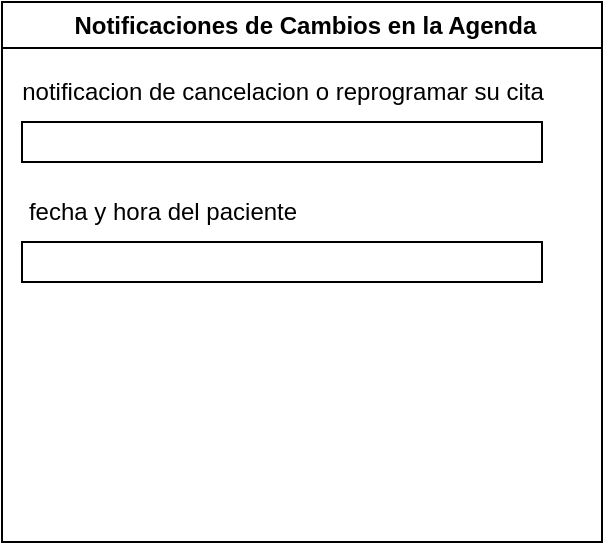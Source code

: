 <mxfile version="26.0.16">
  <diagram id="C5RBs43oDa-KdzZeNtuy" name="Page-1">
    <mxGraphModel dx="1434" dy="772" grid="1" gridSize="10" guides="1" tooltips="1" connect="1" arrows="1" fold="1" page="1" pageScale="1" pageWidth="827" pageHeight="1169" math="0" shadow="0">
      <root>
        <mxCell id="WIyWlLk6GJQsqaUBKTNV-0" />
        <mxCell id="WIyWlLk6GJQsqaUBKTNV-1" parent="WIyWlLk6GJQsqaUBKTNV-0" />
        <mxCell id="QI2eyzokvkNGWwJYQZhR-0" value="&lt;font style=&quot;vertical-align: inherit;&quot;&gt;&lt;font style=&quot;vertical-align: inherit;&quot;&gt;&amp;nbsp;Notificaciones de Cambios en la Agenda&lt;/font&gt;&lt;/font&gt;" style="swimlane;whiteSpace=wrap;html=1;" vertex="1" parent="WIyWlLk6GJQsqaUBKTNV-1">
          <mxGeometry x="120" y="90" width="300" height="270" as="geometry" />
        </mxCell>
        <mxCell id="QI2eyzokvkNGWwJYQZhR-1" value="&lt;font style=&quot;vertical-align: inherit;&quot;&gt;&lt;font style=&quot;vertical-align: inherit;&quot;&gt;&lt;font style=&quot;vertical-align: inherit;&quot;&gt;&lt;font style=&quot;vertical-align: inherit;&quot;&gt;notificacion de cancelacion o reprogramar su cita&lt;/font&gt;&lt;/font&gt;&lt;/font&gt;&lt;/font&gt;" style="text;html=1;align=center;verticalAlign=middle;resizable=0;points=[];autosize=1;strokeColor=none;fillColor=none;" vertex="1" parent="QI2eyzokvkNGWwJYQZhR-0">
          <mxGeometry y="30" width="280" height="30" as="geometry" />
        </mxCell>
        <mxCell id="QI2eyzokvkNGWwJYQZhR-2" value="&lt;font style=&quot;vertical-align: inherit;&quot;&gt;&lt;font style=&quot;vertical-align: inherit;&quot;&gt;&lt;font style=&quot;vertical-align: inherit;&quot;&gt;&lt;font style=&quot;vertical-align: inherit;&quot;&gt;fecha y hora del paciente&lt;/font&gt;&lt;/font&gt;&lt;/font&gt;&lt;/font&gt;" style="text;html=1;align=center;verticalAlign=middle;resizable=0;points=[];autosize=1;strokeColor=none;fillColor=none;" vertex="1" parent="QI2eyzokvkNGWwJYQZhR-0">
          <mxGeometry y="90" width="160" height="30" as="geometry" />
        </mxCell>
        <mxCell id="QI2eyzokvkNGWwJYQZhR-3" value="" style="rounded=0;whiteSpace=wrap;html=1;" vertex="1" parent="QI2eyzokvkNGWwJYQZhR-0">
          <mxGeometry x="10" y="60" width="260" height="20" as="geometry" />
        </mxCell>
        <mxCell id="QI2eyzokvkNGWwJYQZhR-4" value="" style="rounded=0;whiteSpace=wrap;html=1;" vertex="1" parent="QI2eyzokvkNGWwJYQZhR-0">
          <mxGeometry x="10" y="120" width="260" height="20" as="geometry" />
        </mxCell>
      </root>
    </mxGraphModel>
  </diagram>
</mxfile>
